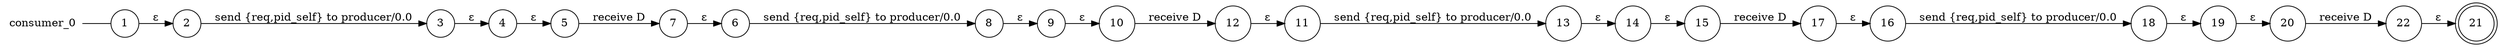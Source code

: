 digraph consumer_0 {
	rankdir="LR";
	n_0 [label="consumer_0", shape="plaintext"];
	n_1 [id="20", shape=circle, label="20"];
	n_2 [id="5", shape=circle, label="5"];
	n_3 [id="15", shape=circle, label="15"];
	n_4 [id="19", shape=circle, label="19"];
	n_5 [id="12", shape=circle, label="12"];
	n_6 [id="11", shape=circle, label="11"];
	n_7 [id="17", shape=circle, label="17"];
	n_8 [id="18", shape=circle, label="18"];
	n_9 [id="14", shape=circle, label="14"];
	n_10 [id="6", shape=circle, label="6"];
	n_11 [id="13", shape=circle, label="13"];
	n_12 [id="10", shape=circle, label="10"];
	n_13 [id="22", shape=circle, label="22"];
	n_14 [id="1", shape=circle, label="1"];
	n_0 -> n_14 [arrowhead=none];
	n_15 [id="9", shape=circle, label="9"];
	n_16 [id="2", shape=circle, label="2"];
	n_17 [id="21", shape=doublecircle, label="21"];
	n_18 [id="8", shape=circle, label="8"];
	n_19 [id="4", shape=circle, label="4"];
	n_20 [id="7", shape=circle, label="7"];
	n_21 [id="3", shape=circle, label="3"];
	n_22 [id="16", shape=circle, label="16"];

	n_22 -> n_8 [id="[$e|16]", label="send {req,pid_self} to producer/0.0"];
	n_5 -> n_6 [id="[$e|9]", label="ɛ"];
	n_13 -> n_17 [id="[$e|19]", label="ɛ"];
	n_12 -> n_5 [id="[$e|10]", label="receive D"];
	n_11 -> n_9 [id="[$e|12]", label="ɛ"];
	n_2 -> n_20 [id="[$e|5]", label="receive D"];
	n_9 -> n_3 [id="[$e|13]", label="ɛ"];
	n_6 -> n_11 [id="[$e|11]", label="send {req,pid_self} to producer/0.0"];
	n_14 -> n_16 [id="[$e|0]", label="ɛ"];
	n_1 -> n_13 [id="[$e|20]", label="receive D"];
	n_8 -> n_4 [id="[$e|17]", label="ɛ"];
	n_10 -> n_18 [id="[$e|6]", label="send {req,pid_self} to producer/0.0"];
	n_19 -> n_2 [id="[$e|3]", label="ɛ"];
	n_21 -> n_19 [id="[$e|2]", label="ɛ"];
	n_4 -> n_1 [id="[$e|18]", label="ɛ"];
	n_18 -> n_15 [id="[$e|7]", label="ɛ"];
	n_20 -> n_10 [id="[$e|4]", label="ɛ"];
	n_15 -> n_12 [id="[$e|8]", label="ɛ"];
	n_7 -> n_22 [id="[$e|14]", label="ɛ"];
	n_3 -> n_7 [id="[$e|15]", label="receive D"];
	n_16 -> n_21 [id="[$e|1]", label="send {req,pid_self} to producer/0.0"];
}
